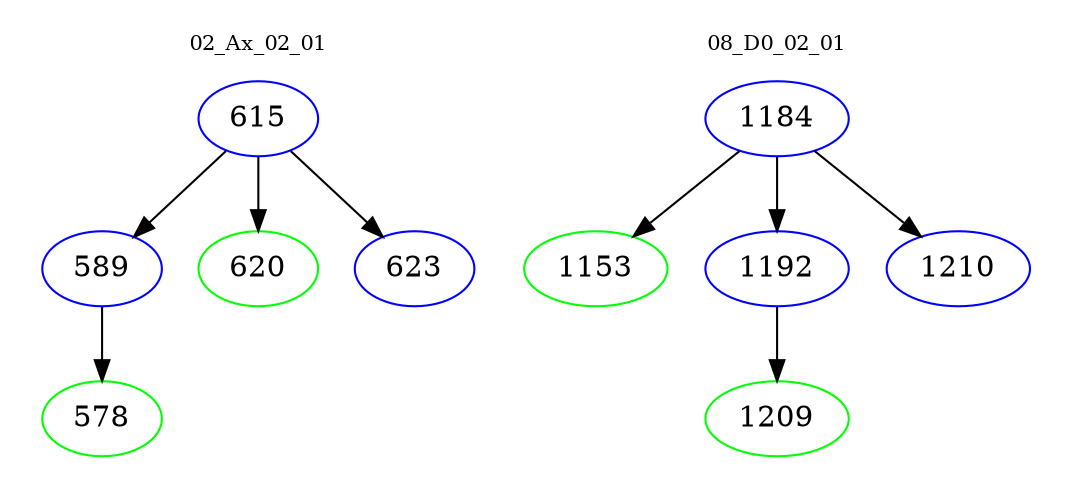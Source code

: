 digraph{
subgraph cluster_0 {
color = white
label = "02_Ax_02_01";
fontsize=10;
T0_615 [label="615", color="blue"]
T0_615 -> T0_589 [color="black"]
T0_589 [label="589", color="blue"]
T0_589 -> T0_578 [color="black"]
T0_578 [label="578", color="green"]
T0_615 -> T0_620 [color="black"]
T0_620 [label="620", color="green"]
T0_615 -> T0_623 [color="black"]
T0_623 [label="623", color="blue"]
}
subgraph cluster_1 {
color = white
label = "08_D0_02_01";
fontsize=10;
T1_1184 [label="1184", color="blue"]
T1_1184 -> T1_1153 [color="black"]
T1_1153 [label="1153", color="green"]
T1_1184 -> T1_1192 [color="black"]
T1_1192 [label="1192", color="blue"]
T1_1192 -> T1_1209 [color="black"]
T1_1209 [label="1209", color="green"]
T1_1184 -> T1_1210 [color="black"]
T1_1210 [label="1210", color="blue"]
}
}
